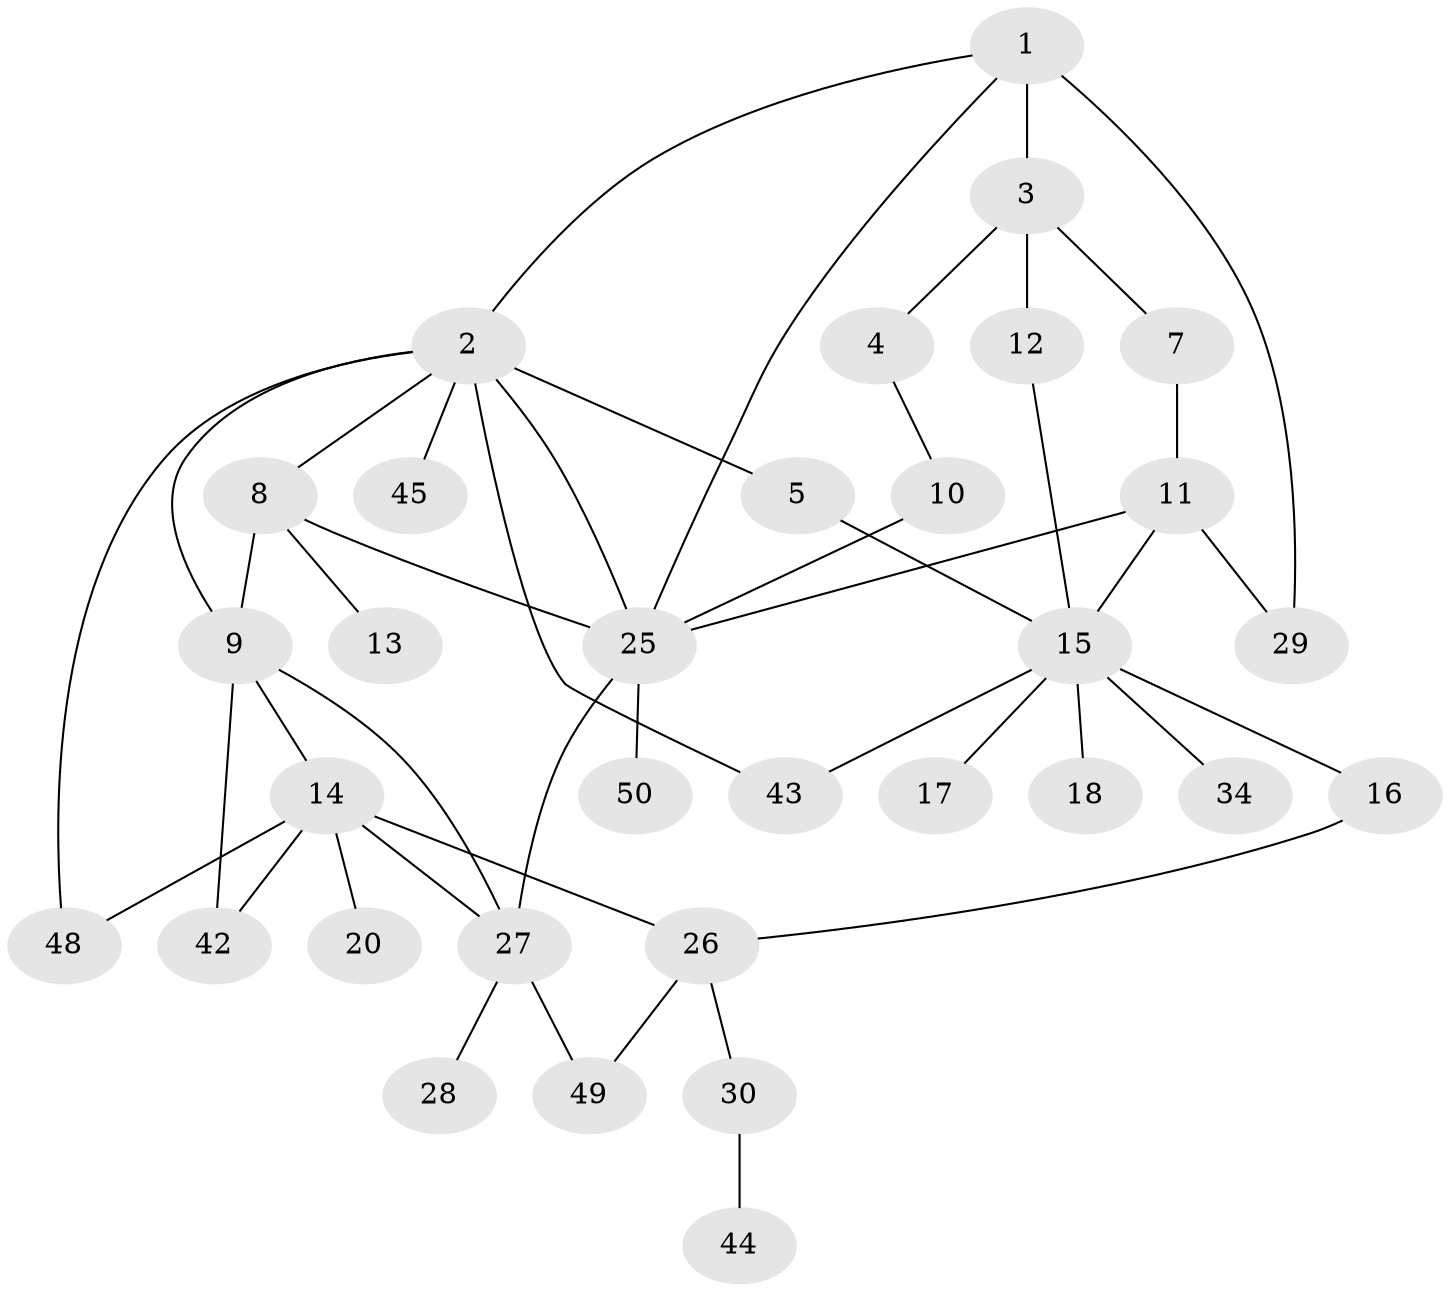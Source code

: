 // Generated by graph-tools (version 1.1) at 2025/51/02/27/25 19:51:38]
// undirected, 32 vertices, 46 edges
graph export_dot {
graph [start="1"]
  node [color=gray90,style=filled];
  1 [super="+38"];
  2 [super="+35"];
  3 [super="+21"];
  4 [super="+6"];
  5;
  7;
  8 [super="+24"];
  9 [super="+46"];
  10;
  11 [super="+22"];
  12 [super="+32"];
  13;
  14 [super="+23"];
  15 [super="+40"];
  16 [super="+19"];
  17 [super="+47"];
  18;
  20 [super="+37"];
  25 [super="+36"];
  26 [super="+31"];
  27 [super="+41"];
  28 [super="+33"];
  29;
  30 [super="+39"];
  34;
  42;
  43;
  44;
  45;
  48;
  49;
  50;
  1 -- 2;
  1 -- 3;
  1 -- 29 [weight=2];
  1 -- 25;
  2 -- 5;
  2 -- 8;
  2 -- 48;
  2 -- 9;
  2 -- 25;
  2 -- 43;
  2 -- 45;
  3 -- 4;
  3 -- 7;
  3 -- 12;
  4 -- 10;
  5 -- 15;
  7 -- 11;
  8 -- 9;
  8 -- 13;
  8 -- 25;
  9 -- 14;
  9 -- 42;
  9 -- 27;
  10 -- 25;
  11 -- 25;
  11 -- 15;
  11 -- 29;
  12 -- 15;
  14 -- 20;
  14 -- 42;
  14 -- 48;
  14 -- 27;
  14 -- 26;
  15 -- 16;
  15 -- 17;
  15 -- 18;
  15 -- 34;
  15 -- 43;
  16 -- 26;
  25 -- 50;
  25 -- 27;
  26 -- 30;
  26 -- 49;
  27 -- 28;
  27 -- 49;
  30 -- 44;
}
